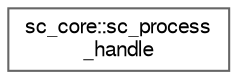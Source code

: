 digraph "Graphical Class Hierarchy"
{
 // LATEX_PDF_SIZE
  bgcolor="transparent";
  edge [fontname=FreeSans,fontsize=10,labelfontname=FreeSans,labelfontsize=10];
  node [fontname=FreeSans,fontsize=10,shape=box,height=0.2,width=0.4];
  rankdir="LR";
  Node0 [id="Node000000",label="sc_core::sc_process\l_handle",height=0.2,width=0.4,color="grey40", fillcolor="white", style="filled",URL="$a02165.html",tooltip=" "];
}
